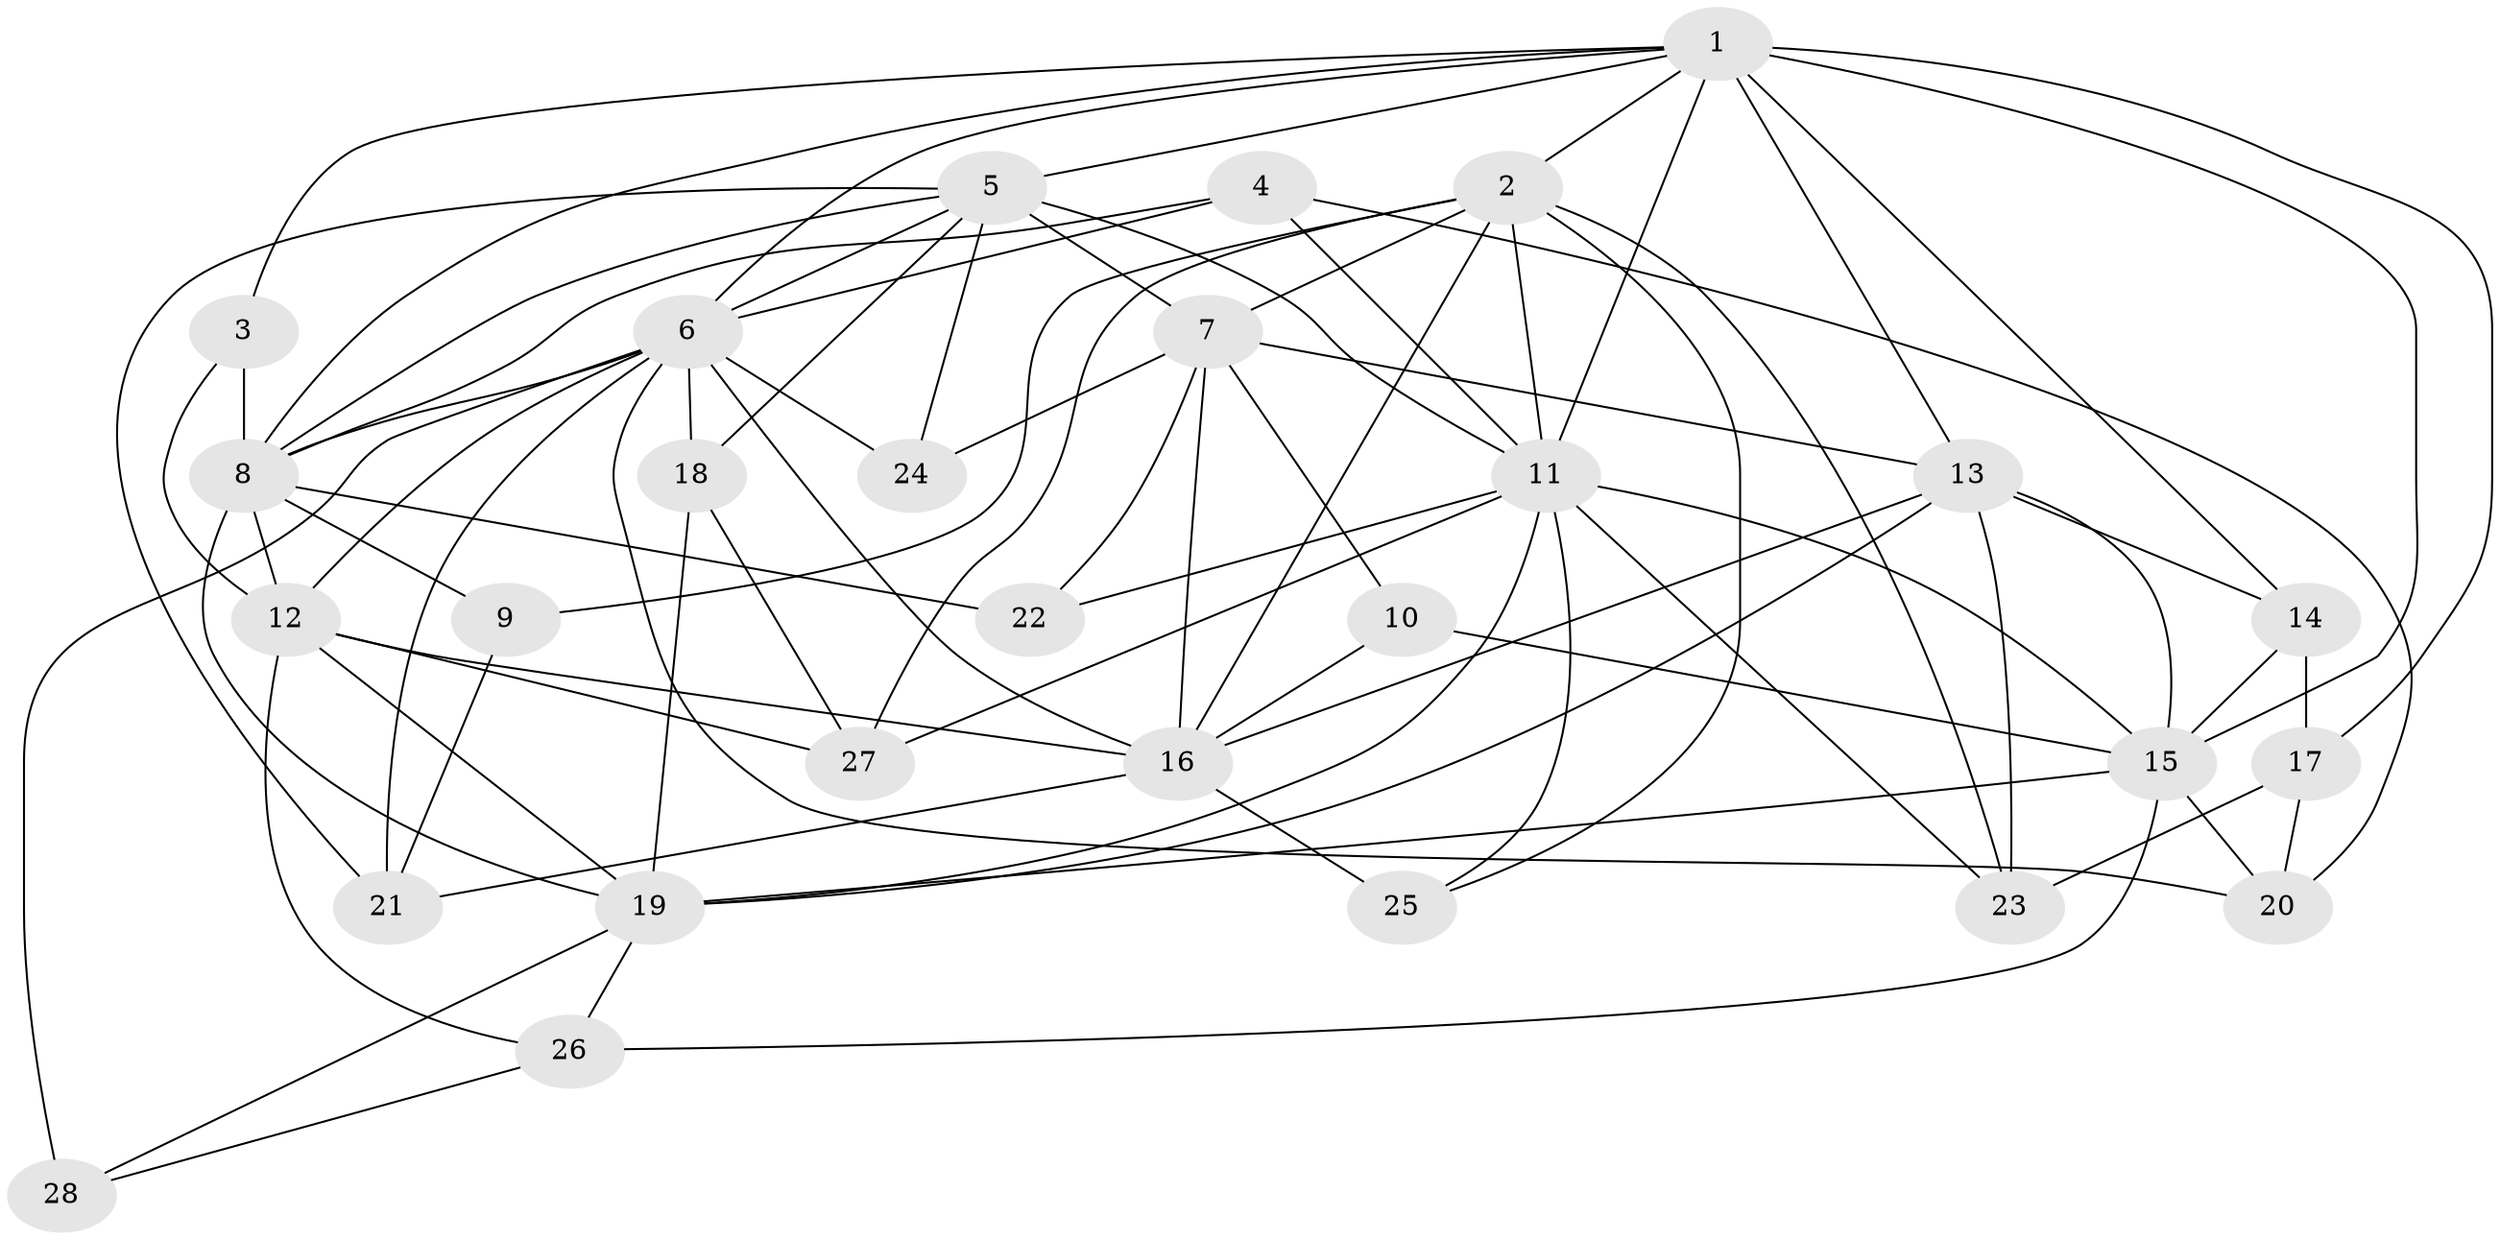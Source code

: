 // original degree distribution, {4: 1.0}
// Generated by graph-tools (version 1.1) at 2025/53/03/04/25 22:53:32]
// undirected, 28 vertices, 79 edges
graph export_dot {
  node [color=gray90,style=filled];
  1;
  2;
  3;
  4;
  5;
  6;
  7;
  8;
  9;
  10;
  11;
  12;
  13;
  14;
  15;
  16;
  17;
  18;
  19;
  20;
  21;
  22;
  23;
  24;
  25;
  26;
  27;
  28;
  1 -- 2 [weight=1.0];
  1 -- 3 [weight=1.0];
  1 -- 5 [weight=2.0];
  1 -- 6 [weight=1.0];
  1 -- 8 [weight=1.0];
  1 -- 11 [weight=1.0];
  1 -- 13 [weight=2.0];
  1 -- 14 [weight=1.0];
  1 -- 15 [weight=1.0];
  1 -- 17 [weight=1.0];
  2 -- 7 [weight=1.0];
  2 -- 9 [weight=2.0];
  2 -- 11 [weight=2.0];
  2 -- 16 [weight=1.0];
  2 -- 23 [weight=1.0];
  2 -- 25 [weight=1.0];
  2 -- 27 [weight=1.0];
  3 -- 8 [weight=2.0];
  3 -- 12 [weight=1.0];
  4 -- 6 [weight=1.0];
  4 -- 8 [weight=1.0];
  4 -- 11 [weight=1.0];
  4 -- 20 [weight=1.0];
  5 -- 6 [weight=1.0];
  5 -- 7 [weight=3.0];
  5 -- 8 [weight=1.0];
  5 -- 11 [weight=1.0];
  5 -- 18 [weight=1.0];
  5 -- 21 [weight=1.0];
  5 -- 24 [weight=2.0];
  6 -- 8 [weight=1.0];
  6 -- 12 [weight=1.0];
  6 -- 16 [weight=1.0];
  6 -- 18 [weight=1.0];
  6 -- 20 [weight=1.0];
  6 -- 21 [weight=1.0];
  6 -- 24 [weight=1.0];
  6 -- 28 [weight=2.0];
  7 -- 10 [weight=1.0];
  7 -- 13 [weight=1.0];
  7 -- 16 [weight=1.0];
  7 -- 22 [weight=2.0];
  7 -- 24 [weight=1.0];
  8 -- 9 [weight=1.0];
  8 -- 12 [weight=1.0];
  8 -- 19 [weight=1.0];
  8 -- 22 [weight=1.0];
  9 -- 21 [weight=1.0];
  10 -- 15 [weight=2.0];
  10 -- 16 [weight=1.0];
  11 -- 15 [weight=2.0];
  11 -- 19 [weight=1.0];
  11 -- 22 [weight=1.0];
  11 -- 23 [weight=1.0];
  11 -- 25 [weight=1.0];
  11 -- 27 [weight=1.0];
  12 -- 16 [weight=2.0];
  12 -- 19 [weight=1.0];
  12 -- 26 [weight=1.0];
  12 -- 27 [weight=1.0];
  13 -- 14 [weight=1.0];
  13 -- 15 [weight=1.0];
  13 -- 16 [weight=1.0];
  13 -- 19 [weight=1.0];
  13 -- 23 [weight=1.0];
  14 -- 15 [weight=1.0];
  14 -- 17 [weight=1.0];
  15 -- 19 [weight=1.0];
  15 -- 20 [weight=1.0];
  15 -- 26 [weight=1.0];
  16 -- 21 [weight=1.0];
  16 -- 25 [weight=2.0];
  17 -- 20 [weight=1.0];
  17 -- 23 [weight=1.0];
  18 -- 19 [weight=1.0];
  18 -- 27 [weight=1.0];
  19 -- 26 [weight=1.0];
  19 -- 28 [weight=1.0];
  26 -- 28 [weight=1.0];
}
